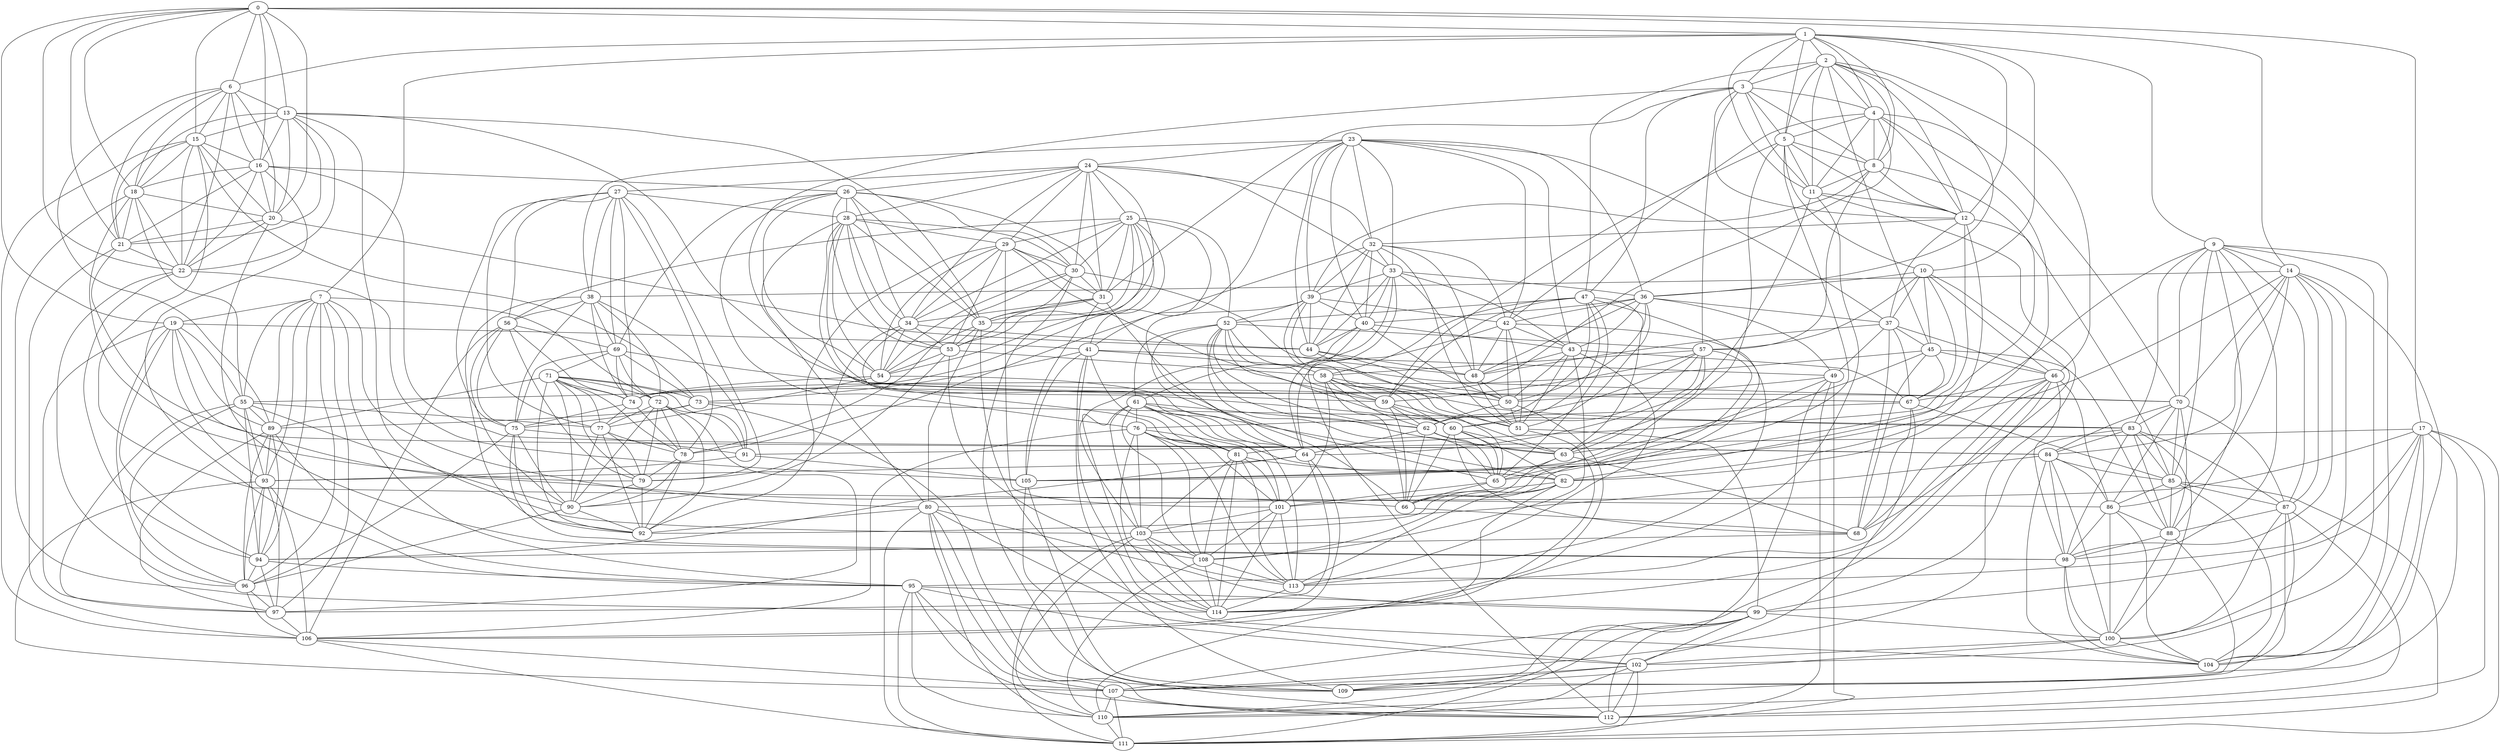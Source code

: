 graph G {
0 [name=2];
1 [name=1];
2 [name=5];
3 [name=10];
4 [name=17];
5 [name=24];
6 [name=34];
7 [name=36];
8 [name=42];
9 [name=66];
10 [name=91];
11 [name=94];
12 [name=105];
13 [name=26];
14 [name=28];
15 [name=38];
16 [name=46];
17 [name=58];
18 [name=90];
19 [name=102];
20 [name=104];
21 [name=106];
22 [name=110];
23 [name=4];
24 [name=3];
25 [name=7];
26 [name=14];
27 [name=15];
28 [name=16];
29 [name=48];
30 [name=61];
31 [name=65];
32 [name=73];
33 [name=75];
34 [name=101];
35 [name=107];
36 [name=6];
37 [name=12];
38 [name=27];
39 [name=41];
40 [name=53];
41 [name=59];
42 [name=82];
43 [name=85];
44 [name=103];
45 [name=29];
46 [name=70];
47 [name=109];
48 [name=11];
49 [name=98];
50 [name=99];
51 [name=108];
52 [name=8];
53 [name=33];
54 [name=40];
55 [name=56];
56 [name=86];
57 [name=9];
58 [name=22];
59 [name=23];
60 [name=69];
61 [name=74];
62 [name=78];
63 [name=79];
64 [name=83];
65 [name=112];
66 [name=52];
67 [name=25];
68 [name=51];
69 [name=13];
70 [name=18];
71 [name=19];
72 [name=35];
73 [name=37];
74 [name=39];
75 [name=44];
76 [name=111];
77 [name=55];
78 [name=72];
79 [name=100];
80 [name=93];
81 [name=115];
82 [name=68];
83 [name=21];
84 [name=63];
85 [name=88];
86 [name=96];
87 [name=97];
88 [name=114];
89 [name=20];
90 [name=32];
91 [name=43];
92 [name=62];
93 [name=30];
94 [name=31];
95 [name=45];
96 [name=80];
97 [name=95];
98 [name=71];
99 [name=76];
100 [name=77];
101 [name=47];
102 [name=67];
103 [name=54];
104 [name=57];
105 [name=64];
106 [name=81];
107 [name=92];
108 [name=50];
109 [name=60];
110 [name=49];
111 [name=87];
112 [name=113];
113 [name=84];
114 [name=89];
0--1 ;
0--13 ;
0--14 ;
0--6 ;
0--15 ;
0--16 ;
0--17 ;
0--18 ;
0--19 ;
0--20 ;
0--21 ;
0--22 ;
1--2 ;
1--3 ;
1--4 ;
1--5 ;
1--6 ;
1--7 ;
1--8 ;
1--9 ;
1--10 ;
1--11 ;
1--12 ;
2--36 ;
2--3 ;
2--4 ;
2--5 ;
2--45 ;
2--8 ;
2--46 ;
2--11 ;
2--12 ;
2--47 ;
3--57 ;
3--4 ;
3--59 ;
3--5 ;
3--8 ;
3--31 ;
3--11 ;
3--12 ;
3--47 ;
4--70 ;
4--5 ;
4--74 ;
4--8 ;
4--82 ;
4--42 ;
4--11 ;
4--12 ;
5--59 ;
5--8 ;
5--63 ;
5--10 ;
5--11 ;
5--12 ;
5--65 ;
6--89 ;
6--13 ;
6--15 ;
6--16 ;
6--18 ;
6--20 ;
6--21 ;
6--22 ;
7--89 ;
7--93 ;
7--94 ;
7--72 ;
7--95 ;
7--55 ;
7--96 ;
7--80 ;
7--97 ;
7--19 ;
8--57 ;
8--39 ;
8--82 ;
8--11 ;
8--12 ;
9--70 ;
9--83 ;
9--14 ;
9--104 ;
9--105 ;
9--102 ;
9--98 ;
9--85 ;
9--87 ;
9--88 ;
10--36 ;
10--57 ;
10--37 ;
10--67 ;
10--45 ;
10--68 ;
10--46 ;
11--106 ;
11--64 ;
11--107 ;
11--12 ;
12--37 ;
12--82 ;
12--32 ;
12--85 ;
12--81 ;
13--67 ;
13--15 ;
13--16 ;
13--103 ;
13--18 ;
13--20 ;
13--21 ;
13--35 ;
13--22 ;
14--70 ;
14--38 ;
14--104 ;
14--84 ;
14--105 ;
14--98 ;
14--100 ;
14--86 ;
14--87 ;
15--73 ;
15--16 ;
15--106 ;
15--18 ;
15--86 ;
15--20 ;
15--21 ;
15--22 ;
16--26 ;
16--95 ;
16--84 ;
16--18 ;
16--20 ;
16--21 ;
16--22 ;
17--91 ;
17--95 ;
17--110 ;
17--104 ;
17--99 ;
17--111 ;
17--107 ;
17--80 ;
17--112 ;
18--55 ;
18--114 ;
18--79 ;
18--20 ;
18--21 ;
18--22 ;
19--89 ;
19--93 ;
19--94 ;
19--66 ;
19--55 ;
19--41 ;
19--96 ;
19--97 ;
20--98 ;
20--44 ;
20--21 ;
20--22 ;
21--84 ;
21--106 ;
21--22 ;
22--94 ;
22--105 ;
22--96 ;
23--24 ;
23--36 ;
23--37 ;
23--38 ;
23--39 ;
23--40 ;
23--41 ;
23--32 ;
23--33 ;
23--42 ;
23--43 ;
23--44 ;
24--25 ;
24--26 ;
24--27 ;
24--28 ;
24--29 ;
24--30 ;
24--31 ;
24--32 ;
24--33 ;
24--34 ;
24--35 ;
25--52 ;
25--53 ;
25--54 ;
25--29 ;
25--55 ;
25--41 ;
25--30 ;
25--31 ;
25--56 ;
25--34 ;
25--35 ;
26--69 ;
26--28 ;
26--53 ;
26--54 ;
26--30 ;
26--31 ;
26--34 ;
26--35 ;
26--76 ;
27--69 ;
27--28 ;
27--38 ;
27--74 ;
27--75 ;
27--77 ;
27--78 ;
27--56 ;
27--79 ;
28--53 ;
28--54 ;
28--29 ;
28--30 ;
28--60 ;
28--80 ;
28--34 ;
28--35 ;
28--81 ;
29--59 ;
29--53 ;
29--54 ;
29--101 ;
29--30 ;
29--92 ;
29--31 ;
29--34 ;
30--48 ;
30--54 ;
30--109 ;
30--31 ;
30--78 ;
30--35 ;
31--53 ;
31--105 ;
31--34 ;
31--35 ;
31--65 ;
32--48 ;
32--39 ;
32--40 ;
32--78 ;
32--33 ;
32--42 ;
32--44 ;
32--51 ;
33--36 ;
33--48 ;
33--39 ;
33--40 ;
33--61 ;
33--64 ;
33--43 ;
33--44 ;
34--53 ;
34--54 ;
34--64 ;
34--79 ;
34--44 ;
35--53 ;
35--54 ;
35--104 ;
35--80 ;
36--48 ;
36--37 ;
36--40 ;
36--42 ;
36--43 ;
36--49 ;
36--50 ;
36--51 ;
37--48 ;
37--67 ;
37--45 ;
37--68 ;
37--46 ;
37--49 ;
38--69 ;
38--72 ;
38--74 ;
38--91 ;
38--75 ;
38--92 ;
38--56 ;
39--52 ;
39--66 ;
39--40 ;
39--42 ;
39--50 ;
39--44 ;
39--51 ;
40--103 ;
40--43 ;
40--50 ;
40--44 ;
40--112 ;
41--70 ;
41--73 ;
41--109 ;
41--105 ;
41--114 ;
41--49 ;
41--81 ;
42--48 ;
42--64 ;
42--113 ;
42--43 ;
42--50 ;
42--51 ;
43--48 ;
43--67 ;
43--108 ;
43--113 ;
43--50 ;
43--51 ;
44--48 ;
44--50 ;
44--51 ;
45--67 ;
45--74 ;
45--68 ;
45--46 ;
45--63 ;
45--88 ;
46--67 ;
46--68 ;
46--98 ;
46--113 ;
46--114 ;
46--107 ;
46--86 ;
47--52 ;
47--58 ;
47--59 ;
47--66 ;
47--60 ;
47--62 ;
47--63 ;
47--65 ;
48--50 ;
48--51 ;
49--109 ;
49--105 ;
49--111 ;
49--50 ;
49--112 ;
50--110 ;
50--62 ;
50--51 ;
51--99 ;
51--114 ;
52--57 ;
52--58 ;
52--59 ;
52--60 ;
52--61 ;
52--62 ;
52--63 ;
52--64 ;
52--65 ;
53--58 ;
53--90 ;
53--54 ;
53--108 ;
54--74 ;
54--77 ;
54--64 ;
55--89 ;
55--93 ;
55--94 ;
55--90 ;
55--77 ;
55--96 ;
55--97 ;
56--69 ;
56--90 ;
56--74 ;
56--75 ;
56--106 ;
56--79 ;
57--58 ;
57--59 ;
57--66 ;
57--60 ;
57--62 ;
57--63 ;
57--65 ;
58--83 ;
58--59 ;
58--101 ;
58--66 ;
58--60 ;
58--62 ;
58--65 ;
59--66 ;
59--60 ;
59--62 ;
59--63 ;
60--68 ;
60--66 ;
60--82 ;
60--63 ;
60--65 ;
61--101 ;
61--108 ;
61--103 ;
61--82 ;
61--62 ;
61--113 ;
61--114 ;
61--76 ;
61--81 ;
62--66 ;
62--63 ;
62--64 ;
62--65 ;
63--68 ;
63--66 ;
63--65 ;
64--93 ;
64--94 ;
64--106 ;
64--97 ;
65--101 ;
65--66 ;
66--68 ;
67--68 ;
67--102 ;
67--85 ;
67--76 ;
68--94 ;
69--70 ;
69--71 ;
69--72 ;
69--73 ;
69--74 ;
69--75 ;
70--83 ;
70--84 ;
70--85 ;
70--86 ;
70--87 ;
70--88 ;
71--89 ;
71--90 ;
71--72 ;
71--73 ;
71--74 ;
71--91 ;
71--77 ;
71--92 ;
71--78 ;
71--79 ;
72--90 ;
72--91 ;
72--77 ;
72--92 ;
72--78 ;
72--97 ;
72--79 ;
73--89 ;
73--83 ;
73--75 ;
73--109 ;
74--75 ;
74--77 ;
74--78 ;
75--90 ;
75--91 ;
75--92 ;
75--98 ;
75--96 ;
76--101 ;
76--108 ;
76--103 ;
76--82 ;
76--106 ;
76--113 ;
76--114 ;
76--81 ;
77--90 ;
77--92 ;
77--78 ;
77--79 ;
78--90 ;
78--92 ;
78--79 ;
79--90 ;
79--92 ;
80--110 ;
80--92 ;
80--102 ;
80--99 ;
80--111 ;
80--107 ;
80--112 ;
81--101 ;
81--108 ;
81--103 ;
81--82 ;
81--113 ;
81--114 ;
82--101 ;
82--108 ;
82--103 ;
82--113 ;
82--114 ;
83--84 ;
83--98 ;
83--99 ;
83--100 ;
83--85 ;
83--87 ;
83--88 ;
84--104 ;
84--92 ;
84--98 ;
84--100 ;
84--85 ;
84--86 ;
85--104 ;
85--111 ;
85--86 ;
85--87 ;
85--88 ;
86--104 ;
86--98 ;
86--100 ;
86--88 ;
87--110 ;
87--104 ;
87--100 ;
87--112 ;
87--88 ;
88--109 ;
88--98 ;
88--100 ;
89--93 ;
89--94 ;
89--95 ;
89--96 ;
89--97 ;
90--92 ;
90--96 ;
91--93 ;
91--105 ;
93--94 ;
93--96 ;
93--106 ;
93--107 ;
93--97 ;
94--95 ;
94--96 ;
94--97 ;
95--110 ;
95--102 ;
95--99 ;
95--111 ;
95--107 ;
95--112 ;
96--106 ;
96--97 ;
97--106 ;
98--104 ;
98--100 ;
99--110 ;
99--102 ;
99--100 ;
99--111 ;
99--112 ;
100--104 ;
100--109 ;
100--102 ;
101--108 ;
101--103 ;
101--113 ;
101--114 ;
102--110 ;
102--109 ;
102--111 ;
102--107 ;
102--112 ;
103--110 ;
103--108 ;
103--113 ;
103--111 ;
103--114 ;
105--109 ;
105--112 ;
106--111 ;
106--107 ;
107--110 ;
107--111 ;
107--112 ;
108--110 ;
108--113 ;
108--114 ;
110--111 ;
113--114 ;
}
